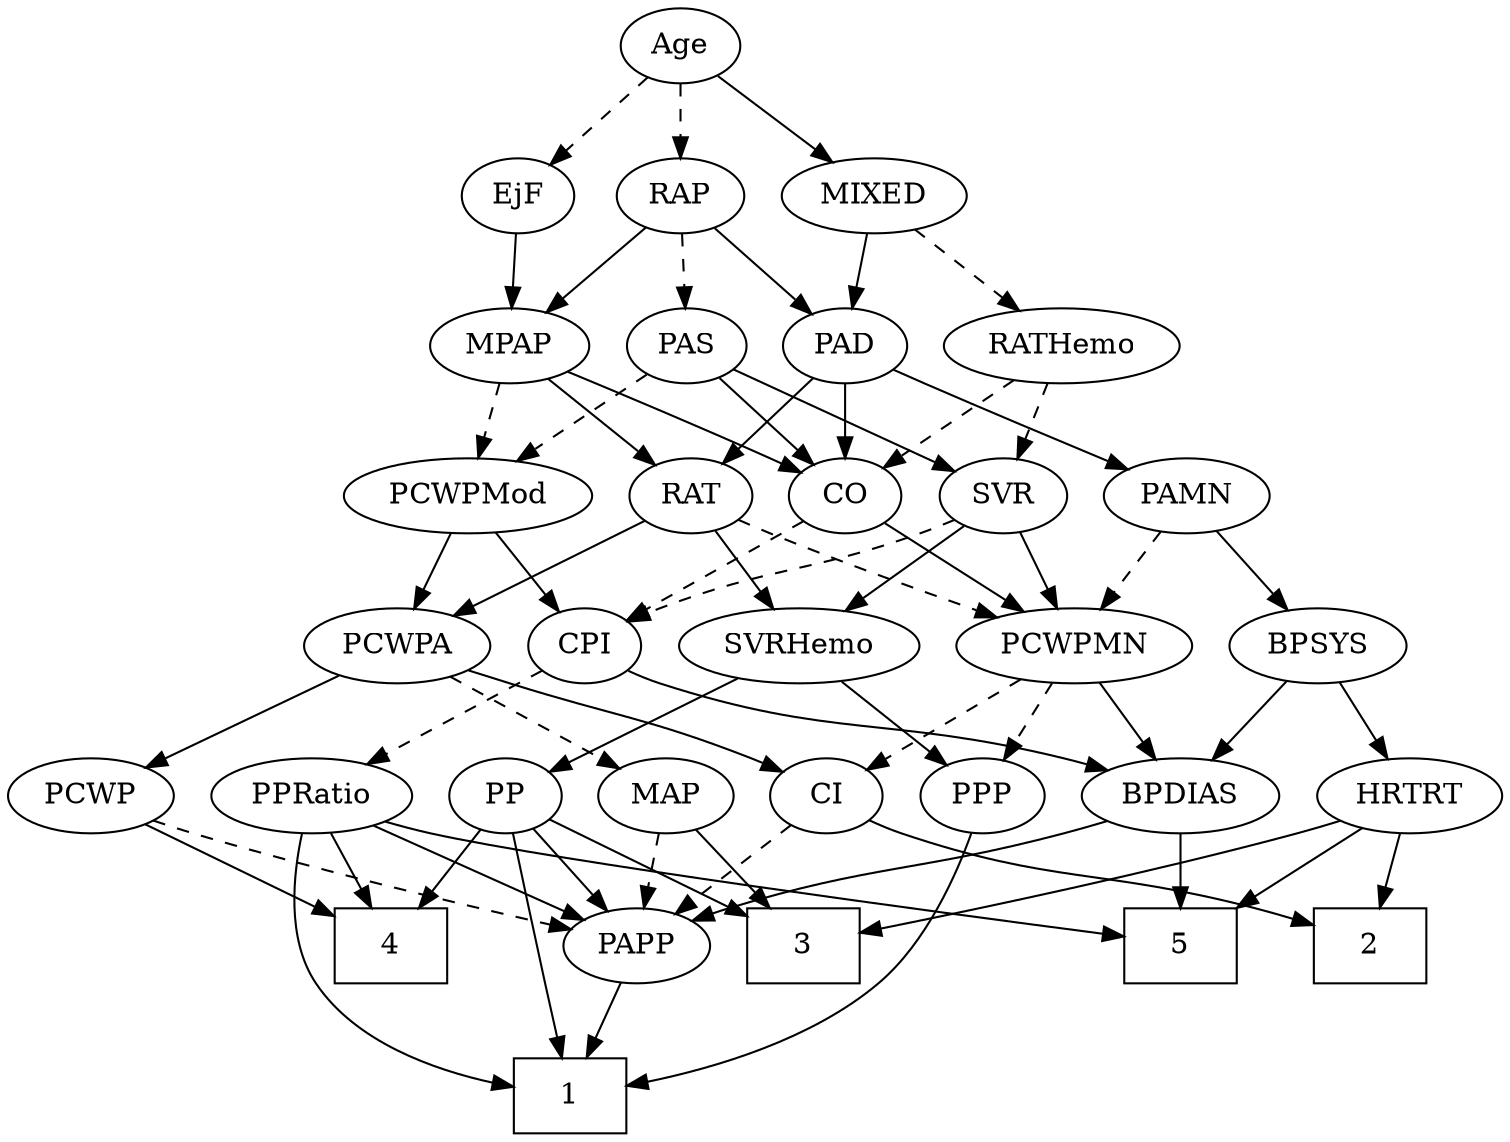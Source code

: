 strict digraph {
	graph [bb="0,0,663.65,540"];
	node [label="\N"];
	1	[height=0.5,
		pos="230.65,18",
		shape=box,
		width=0.75];
	2	[height=0.5,
		pos="537.65,90",
		shape=box,
		width=0.75];
	3	[height=0.5,
		pos="337.65,90",
		shape=box,
		width=0.75];
	4	[height=0.5,
		pos="132.65,90",
		shape=box,
		width=0.75];
	5	[height=0.5,
		pos="451.65,90",
		shape=box,
		width=0.75];
	Age	[height=0.5,
		pos="293.65,522",
		width=0.75];
	EjF	[height=0.5,
		pos="220.65,450",
		width=0.75];
	Age -> EjF	[pos="e,235.4,465.14 278.87,506.83 268.48,496.87 254.4,483.37 242.69,472.14",
		style=dashed];
	RAP	[height=0.5,
		pos="293.65,450",
		width=0.77632];
	Age -> RAP	[pos="e,293.65,468.1 293.65,503.7 293.65,495.98 293.65,486.71 293.65,478.11",
		style=dashed];
	MIXED	[height=0.5,
		pos="379.65,450",
		width=1.1193];
	Age -> MIXED	[pos="e,361.03,466.16 310.23,507.5 322.39,497.61 339.15,483.96 353.15,472.56",
		style=solid];
	MPAP	[height=0.5,
		pos="249.65,378",
		width=0.97491];
	EjF -> MPAP	[pos="e,242.62,395.96 227.52,432.41 230.86,424.34 234.97,414.43 238.73,405.35",
		style=solid];
	RAP -> MPAP	[pos="e,259.9,395.31 283.66,433.12 278.23,424.47 271.38,413.58 265.26,403.83",
		style=solid];
	PAD	[height=0.5,
		pos="447.65,378",
		width=0.79437];
	RAP -> PAD	[pos="e,424.76,389.32 315.94,438.73 320.79,436.51 325.89,434.17 330.65,432 359.35,418.9 392.07,404.09 415.6,393.46",
		style=solid];
	PAS	[height=0.5,
		pos="169.65,378",
		width=0.75];
	RAP -> PAS	[pos="e,189.74,390.34 273.17,437.44 252.86,425.97 221.54,408.29 198.66,395.38",
		style=dashed];
	MIXED -> PAD	[pos="e,433.21,393.86 395.08,433.12 404.28,423.64 416.11,411.46 426.22,401.06",
		style=solid];
	RATHemo	[height=0.5,
		pos="351.65,378",
		width=1.3721];
	MIXED -> RATHemo	[pos="e,358.56,396.28 372.87,432.05 369.72,424.18 365.89,414.62 362.36,405.79",
		style=dashed];
	CO	[height=0.5,
		pos="340.65,306",
		width=0.75];
	MPAP -> CO	[pos="e,323.66,320.07 268.5,362.5 282.08,352.05 300.54,337.85 315.4,326.42",
		style=solid];
	RAT	[height=0.5,
		pos="412.65,306",
		width=0.75827];
	MPAP -> RAT	[pos="e,391.02,317.41 276.56,366.19 302.37,355.72 342.37,339.24 376.65,324 378.25,323.29 379.9,322.55 381.55,321.79",
		style=solid];
	PCWPMod	[height=0.5,
		pos="169.65,306",
		width=1.4443];
	MPAP -> PCWPMod	[pos="e,187.98,323.04 232.68,362.15 221.92,352.74 207.79,340.37 195.63,329.73",
		style=dashed];
	BPSYS	[height=0.5,
		pos="554.65,234",
		width=1.0471];
	BPDIAS	[height=0.5,
		pos="451.65,162",
		width=1.1735];
	BPSYS -> BPDIAS	[pos="e,473.17,177.63 533.8,218.83 518.79,208.63 498.3,194.71 481.54,183.32",
		style=solid];
	HRTRT	[height=0.5,
		pos="551.65,162",
		width=1.1013];
	BPSYS -> HRTRT	[pos="e,552.38,180.1 553.9,215.7 553.57,207.98 553.18,198.71 552.81,190.11",
		style=solid];
	PAD -> CO	[pos="e,359.25,319.17 428.52,364.49 411.6,353.42 386.73,337.15 367.76,324.74",
		style=solid];
	PAMN	[height=0.5,
		pos="494.65,306",
		width=1.011];
	PAD -> PAMN	[pos="e,483.7,323.31 458.31,361.12 464.12,352.47 471.43,341.58 477.97,331.83",
		style=solid];
	PAD -> RAT	[pos="e,420.88,323.47 439.35,360.41 435.21,352.13 430.11,341.92 425.48,332.66",
		style=solid];
	CPI	[height=0.5,
		pos="133.65,234",
		width=0.75];
	CO -> CPI	[pos="e,154.7,245.72 319.6,294.28 314.76,292.04 309.58,289.81 304.65,288 246.33,266.66 227.96,273.34 169.65,252 167.8,251.32 165.91,250.59 \
164.02,249.81",
		style=dashed];
	PCWPMN	[height=0.5,
		pos="448.65,234",
		width=1.3902];
	CO -> PCWPMN	[pos="e,425.54,249.97 359.46,292.81 375.32,282.53 398.35,267.6 417.04,255.49",
		style=solid];
	PAS -> CO	[pos="e,319.47,317.4 190.82,366.6 195.66,364.34 200.8,362.02 205.65,360 248.86,341.98 261.43,342.02 304.65,324 306.46,323.24 308.32,322.44 \
310.19,321.62",
		style=solid];
	SVR	[height=0.5,
		pos="267.65,306",
		width=0.77632];
	PAS -> SVR	[pos="e,249.45,319.99 187.62,364.16 202.58,353.47 224.11,338.1 241.06,325.99",
		style=solid];
	PAS -> PCWPMod	[pos="e,169.65,324.1 169.65,359.7 169.65,351.98 169.65,342.71 169.65,334.11",
		style=dashed];
	PAMN -> BPSYS	[pos="e,541.09,250.82 508.26,289.12 516.01,280.08 525.86,268.58 534.49,258.52",
		style=solid];
	PAMN -> PCWPMN	[pos="e,459.58,251.63 483.98,288.76 478.37,280.23 471.37,269.58 465.09,260.02",
		style=dashed];
	RATHemo -> CO	[pos="e,343.33,324.1 348.93,359.7 347.72,351.98 346.26,342.71 344.91,334.11",
		style=dashed];
	RATHemo -> SVR	[pos="e,284.08,320.7 332.59,361.12 320.59,351.12 305,338.13 292.1,327.38",
		style=dashed];
	CPI -> BPDIAS	[pos="e,420.6,174.27 154.18,222.07 159.14,219.78 164.49,217.58 169.65,216 268.98,185.5 299.67,204.51 400.65,180 404.01,179.18 407.48,178.24 \
410.94,177.24",
		style=solid];
	PPRatio	[height=0.5,
		pos="39.646,162",
		width=1.1013];
	CPI -> PPRatio	[pos="e,59.526,177.8 115.97,219.83 102.41,209.74 83.448,195.62 67.813,183.98",
		style=dashed];
	PCWPA	[height=0.5,
		pos="220.65,234",
		width=1.1555];
	RAT -> PCWPA	[pos="e,252.69,245.67 391.5,294.53 386.67,292.27 381.52,289.97 376.65,288 365.76,283.6 304.65,263.04 262.23,248.86",
		style=solid];
	RAT -> PCWPMN	[pos="e,439.84,252.12 421,288.76 425.19,280.61 430.37,270.53 435.12,261.31",
		style=dashed];
	SVRHemo	[height=0.5,
		pos="330.65,234",
		width=1.3902];
	RAT -> SVRHemo	[pos="e,349.1,250.76 396.45,291.17 385.16,281.54 369.86,268.47 356.85,257.37",
		style=solid];
	SVR -> CPI	[pos="e,154.44,245.86 246.71,294.06 224.39,282.4 188.84,263.83 163.57,250.63",
		style=dashed];
	SVR -> PCWPMN	[pos="e,413.73,246.99 289.43,294.65 294.4,292.38 299.68,290.05 304.65,288 337.57,274.4 375.4,260.55 404.01,250.41",
		style=solid];
	SVR -> SVRHemo	[pos="e,315.99,251.29 281.01,290.15 289.18,281.07 299.83,269.24 309.16,258.87",
		style=solid];
	PCWPMod -> CPI	[pos="e,142.03,251.31 160.93,288.05 156.67,279.77 151.45,269.62 146.72,260.42",
		style=solid];
	PCWPMod -> PCWPA	[pos="e,208.65,251.47 181.73,288.41 187.96,279.87 195.67,269.28 202.59,259.79",
		style=solid];
	MAP	[height=0.5,
		pos="288.65,162",
		width=0.84854];
	PCWPA -> MAP	[pos="e,274.21,177.86 236.08,217.12 245.28,207.64 257.11,195.46 267.22,185.06",
		style=dashed];
	PCWP	[height=0.5,
		pos="132.65,162",
		width=0.97491];
	PCWPA -> PCWP	[pos="e,150.8,177.44 201.55,217.81 189.08,207.89 172.62,194.8 158.92,183.9",
		style=solid];
	CI	[height=0.5,
		pos="364.65,162",
		width=0.75];
	PCWPA -> CI	[pos="e,343.2,173.42 247.39,220 271.92,208.08 308.21,190.43 333.92,177.94",
		style=solid];
	PCWPMN -> BPDIAS	[pos="e,450.91,180.1 449.39,215.7 449.72,207.98 450.12,198.71 450.48,190.11",
		style=solid];
	PPP	[height=0.5,
		pos="636.65,162",
		width=0.75];
	PCWPMN -> PPP	[pos="e,615.49,173.44 484.98,221.53 516.03,211.44 561.72,195.93 600.65,180 602.47,179.25 604.33,178.46 606.21,177.65",
		style=dashed];
	PCWPMN -> CI	[pos="e,380.81,176.47 429.59,217.12 417.51,207.06 401.8,193.96 388.85,183.17",
		style=dashed];
	PP	[height=0.5,
		pos="212.65,162",
		width=0.75];
	SVRHemo -> PP	[pos="e,232.28,174.65 305.91,218.33 287.01,207.11 260.92,191.64 241.15,179.91",
		style=solid];
	SVRHemo -> PPP	[pos="e,616.09,173.88 367.62,221.66 374.89,219.63 382.48,217.64 389.65,216 482.39,194.8 509.91,208.58 600.65,180 602.57,179.39 604.53,\
178.7 606.49,177.96",
		style=solid];
	BPDIAS -> 5	[pos="e,451.65,108.1 451.65,143.7 451.65,135.98 451.65,126.71 451.65,118.11",
		style=solid];
	PAPP	[height=0.5,
		pos="260.65,90",
		width=0.88464];
	BPDIAS -> PAPP	[pos="e,285.28,101.46 419.57,150.22 389.08,139.84 342,123.48 301.65,108 299.4,107.14 297.09,106.23 294.77,105.31",
		style=solid];
	MAP -> 3	[pos="e,325.54,108.29 299.77,145.12 305.65,136.72 313.01,126.2 319.68,116.67",
		style=solid];
	MAP -> PAPP	[pos="e,267.43,107.96 282.01,144.41 278.78,136.34 274.82,126.43 271.19,117.35",
		style=dashed];
	PP -> 1	[pos="e,226.53,36.089 213.35,143.87 214.24,125.89 216.1,96.857 219.65,72 220.86,63.496 222.61,54.308 224.36,46.008",
		style=solid];
	PP -> 3	[pos="e,310.62,106.14 232.73,149.75 251.29,139.36 279.3,123.67 301.71,111.12",
		style=solid];
	PP -> 4	[pos="e,152.1,108.02 196.84,147.17 186.31,137.95 172.19,125.6 159.87,114.82",
		style=solid];
	PP -> PAPP	[pos="e,249.46,107.31 223.54,145.12 229.47,136.47 236.94,125.58 243.62,115.83",
		style=solid];
	PPP -> 1	[pos="e,257.71,20.475 629.86,144.43 620.48,123.82 601.5,89.231 573.65,72 522.99,40.661 346.01,26.117 268.03,21.118",
		style=solid];
	PPRatio -> 1	[pos="e,203.44,24.51 46.628,143.98 55.536,124.18 72.709,91.712 96.646,72 124.98,48.669 164.84,34.673 193.72,26.975",
		style=solid];
	PPRatio -> 4	[pos="e,110.01,108.04 59.369,146.15 71.644,136.92 87.696,124.83 101.65,114.33",
		style=solid];
	PPRatio -> 5	[pos="e,424.33,97.578 68.893,149.74 75.327,147.58 82.158,145.52 88.646,144 212.96,114.92 247.82,129.62 373.65,108 387.01,105.7 401.55,\
102.68 414.42,99.819",
		style=solid];
	PPRatio -> PAPP	[pos="e,233.15,99.15 69.911,150.31 76.096,148.18 82.571,145.99 88.646,144 134.86,128.87 188.46,112.55 223.38,102.07",
		style=solid];
	PCWP -> 4	[pos="e,132.65,108.1 132.65,143.7 132.65,135.98 132.65,126.71 132.65,118.11",
		style=solid];
	PCWP -> PAPP	[pos="e,238.5,103.11 155.83,148.32 176.47,137.03 206.83,120.43 229.58,107.99",
		style=dashed];
	CI -> 2	[pos="e,510.64,100.79 385.85,150.68 390.68,148.41 395.82,146.07 400.65,144 434.25,129.59 473.19,114.69 500.95,104.38",
		style=solid];
	CI -> PAPP	[pos="e,280.5,104.36 346.05,148.49 330.19,137.81 307.12,122.28 288.96,110.06",
		style=dashed];
	PAPP -> 1	[pos="e,238.12,36.447 253.54,72.411 250.13,64.454 245.96,54.722 242.11,45.756",
		style=solid];
	HRTRT -> 2	[pos="e,541.1,108.28 548.26,144.05 546.72,136.35 544.85,127.03 543.12,118.36",
		style=solid];
	HRTRT -> 3	[pos="e,364.86,99.53 521.36,150.37 515.18,148.24 508.71,146.03 502.65,144 458.81,129.36 408.17,113.2 374.68,102.63",
		style=solid];
	HRTRT -> 5	[pos="e,476.22,108.2 530.93,146.5 517.51,137.1 499.74,124.67 484.43,113.95",
		style=solid];
}
